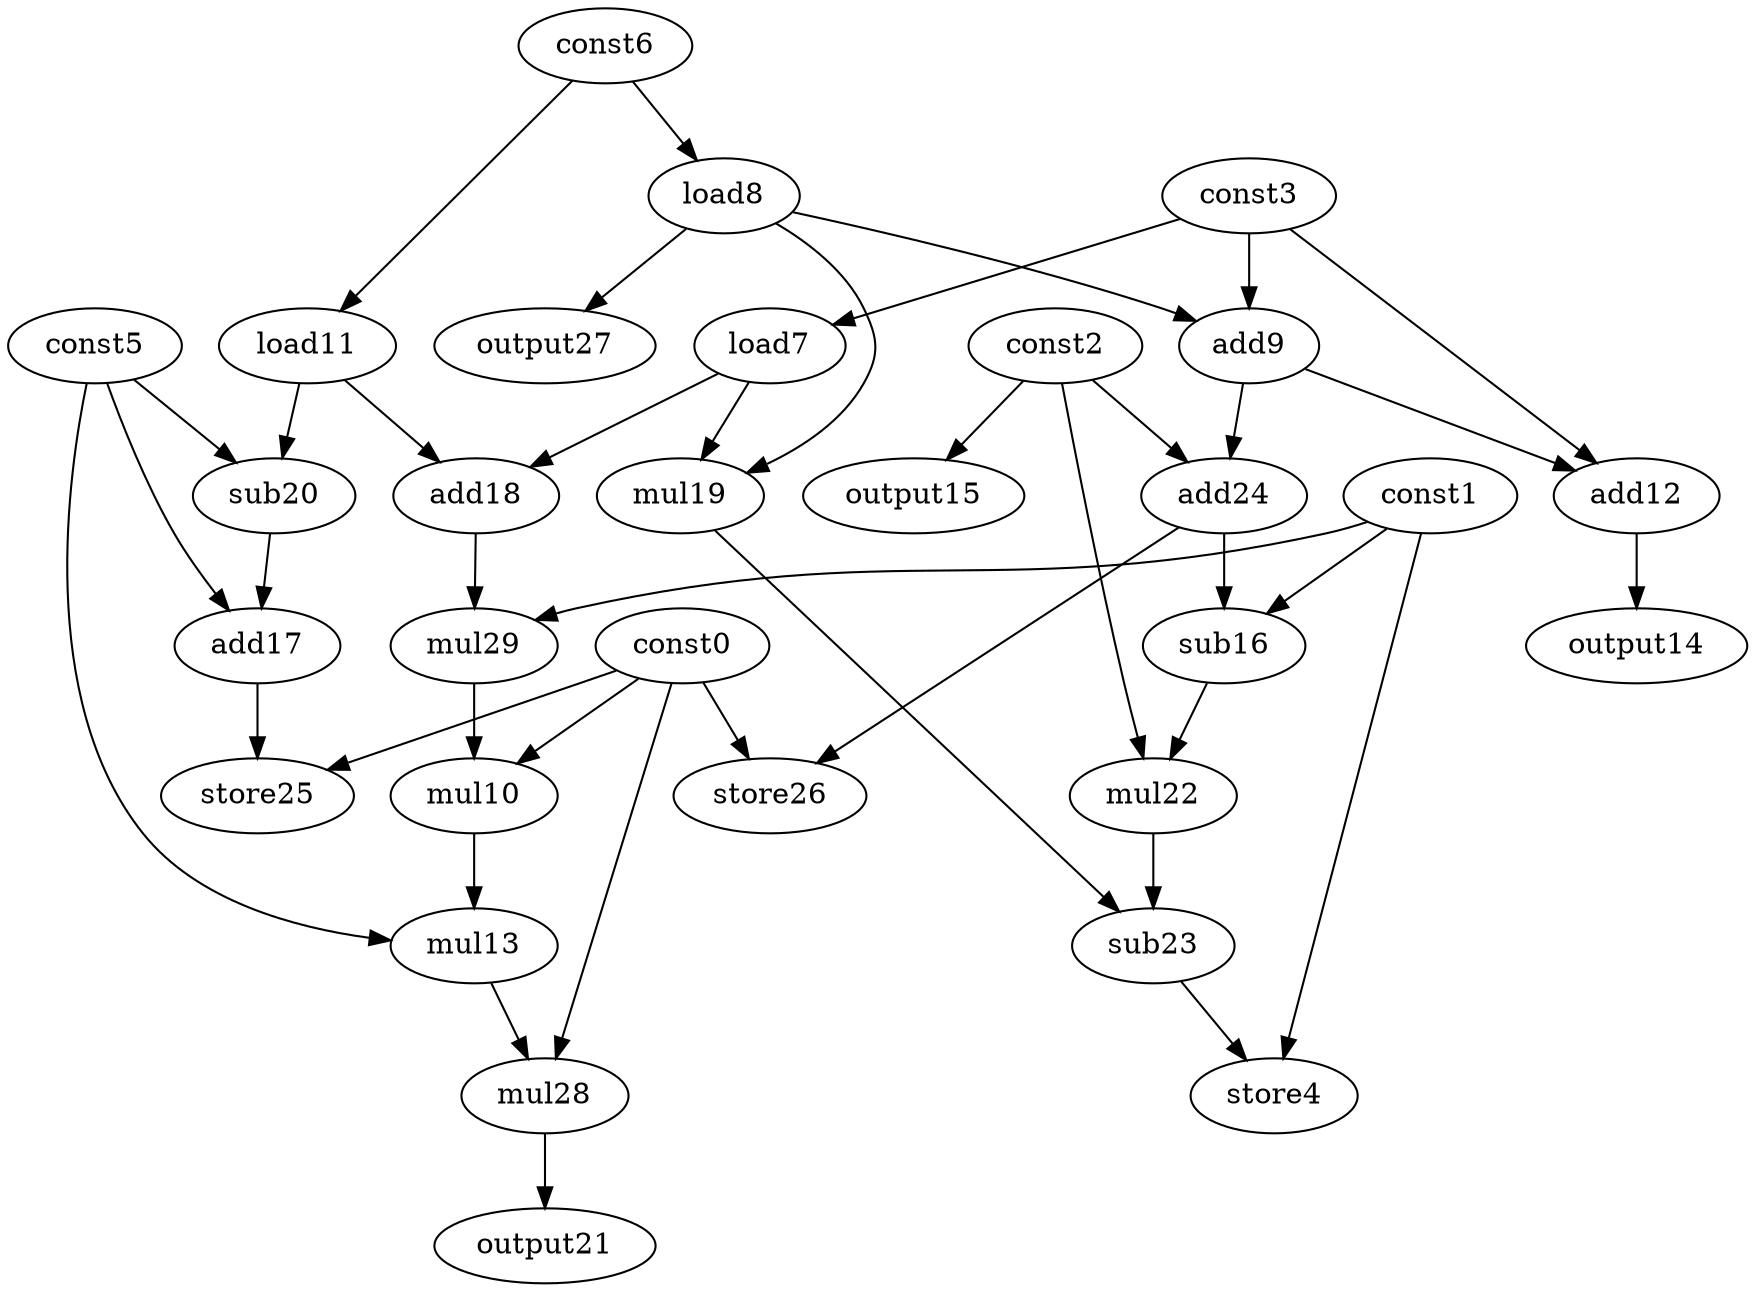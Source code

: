 digraph G { 
const0[opcode=const]; 
const1[opcode=const]; 
const2[opcode=const]; 
const3[opcode=const]; 
store4[opcode=store]; 
const5[opcode=const]; 
const6[opcode=const]; 
load7[opcode=load]; 
load8[opcode=load]; 
add9[opcode=add]; 
mul10[opcode=mul]; 
load11[opcode=load]; 
add12[opcode=add]; 
mul13[opcode=mul]; 
output14[opcode=output]; 
output15[opcode=output]; 
sub16[opcode=sub]; 
add17[opcode=add]; 
add18[opcode=add]; 
mul19[opcode=mul]; 
sub20[opcode=sub]; 
output21[opcode=output]; 
mul22[opcode=mul]; 
sub23[opcode=sub]; 
add24[opcode=add]; 
store25[opcode=store]; 
store26[opcode=store]; 
output27[opcode=output]; 
mul28[opcode=mul]; 
mul29[opcode=mul]; 
const3->load7[operand=0];
const6->load8[operand=0];
const6->load11[operand=0];
const2->output15[operand=0];
load8->add9[operand=0];
const3->add9[operand=1];
load11->add18[operand=0];
load7->add18[operand=1];
load8->mul19[operand=0];
load7->mul19[operand=1];
load11->sub20[operand=0];
const5->sub20[operand=1];
load8->output27[operand=0];
add9->add12[operand=0];
const3->add12[operand=1];
sub20->add17[operand=0];
const5->add17[operand=1];
add9->add24[operand=0];
const2->add24[operand=1];
const1->mul29[operand=0];
add18->mul29[operand=1];
const0->mul10[operand=0];
mul29->mul10[operand=1];
add12->output14[operand=0];
add24->sub16[operand=0];
const1->sub16[operand=1];
const0->store25[operand=0];
add17->store25[operand=1];
add24->store26[operand=0];
const0->store26[operand=1];
mul10->mul13[operand=0];
const5->mul13[operand=1];
sub16->mul22[operand=0];
const2->mul22[operand=1];
mul19->sub23[operand=0];
mul22->sub23[operand=1];
const0->mul28[operand=0];
mul13->mul28[operand=1];
const1->store4[operand=0];
sub23->store4[operand=1];
mul28->output21[operand=0];
}
